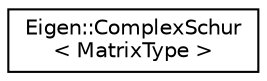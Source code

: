 digraph "Graphical Class Hierarchy"
{
  edge [fontname="Helvetica",fontsize="10",labelfontname="Helvetica",labelfontsize="10"];
  node [fontname="Helvetica",fontsize="10",shape=record];
  rankdir="LR";
  Node1 [label="Eigen::ComplexSchur\l\< MatrixType \>",height=0.2,width=0.4,color="black", fillcolor="white", style="filled",URL="$class_eigen_1_1_complex_schur.html"];
}
